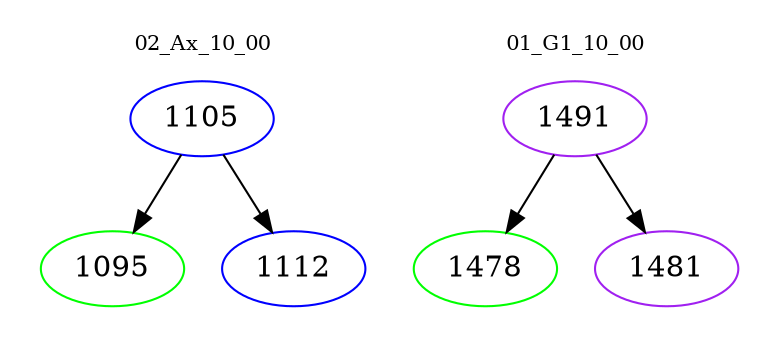 digraph{
subgraph cluster_0 {
color = white
label = "02_Ax_10_00";
fontsize=10;
T0_1105 [label="1105", color="blue"]
T0_1105 -> T0_1095 [color="black"]
T0_1095 [label="1095", color="green"]
T0_1105 -> T0_1112 [color="black"]
T0_1112 [label="1112", color="blue"]
}
subgraph cluster_1 {
color = white
label = "01_G1_10_00";
fontsize=10;
T1_1491 [label="1491", color="purple"]
T1_1491 -> T1_1478 [color="black"]
T1_1478 [label="1478", color="green"]
T1_1491 -> T1_1481 [color="black"]
T1_1481 [label="1481", color="purple"]
}
}

